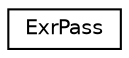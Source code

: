 digraph G
{
  edge [fontname="Helvetica",fontsize="10",labelfontname="Helvetica",labelfontsize="10"];
  node [fontname="Helvetica",fontsize="10",shape=record];
  rankdir=LR;
  Node1 [label="ExrPass",height=0.2,width=0.4,color="black", fillcolor="white", style="filled",URL="$dc/d73/structExrPass.html"];
}
